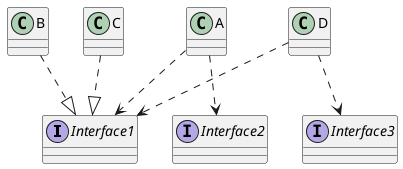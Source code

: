 @startuml
interface Interface1
interface Interface2
interface Interface3

class A
class B
class C
class D

B ..|> Interface1
C ..|> Interface1

A ..> Interface1
A ..> Interface2
D ..> Interface1
D ..> Interface3

@enduml


